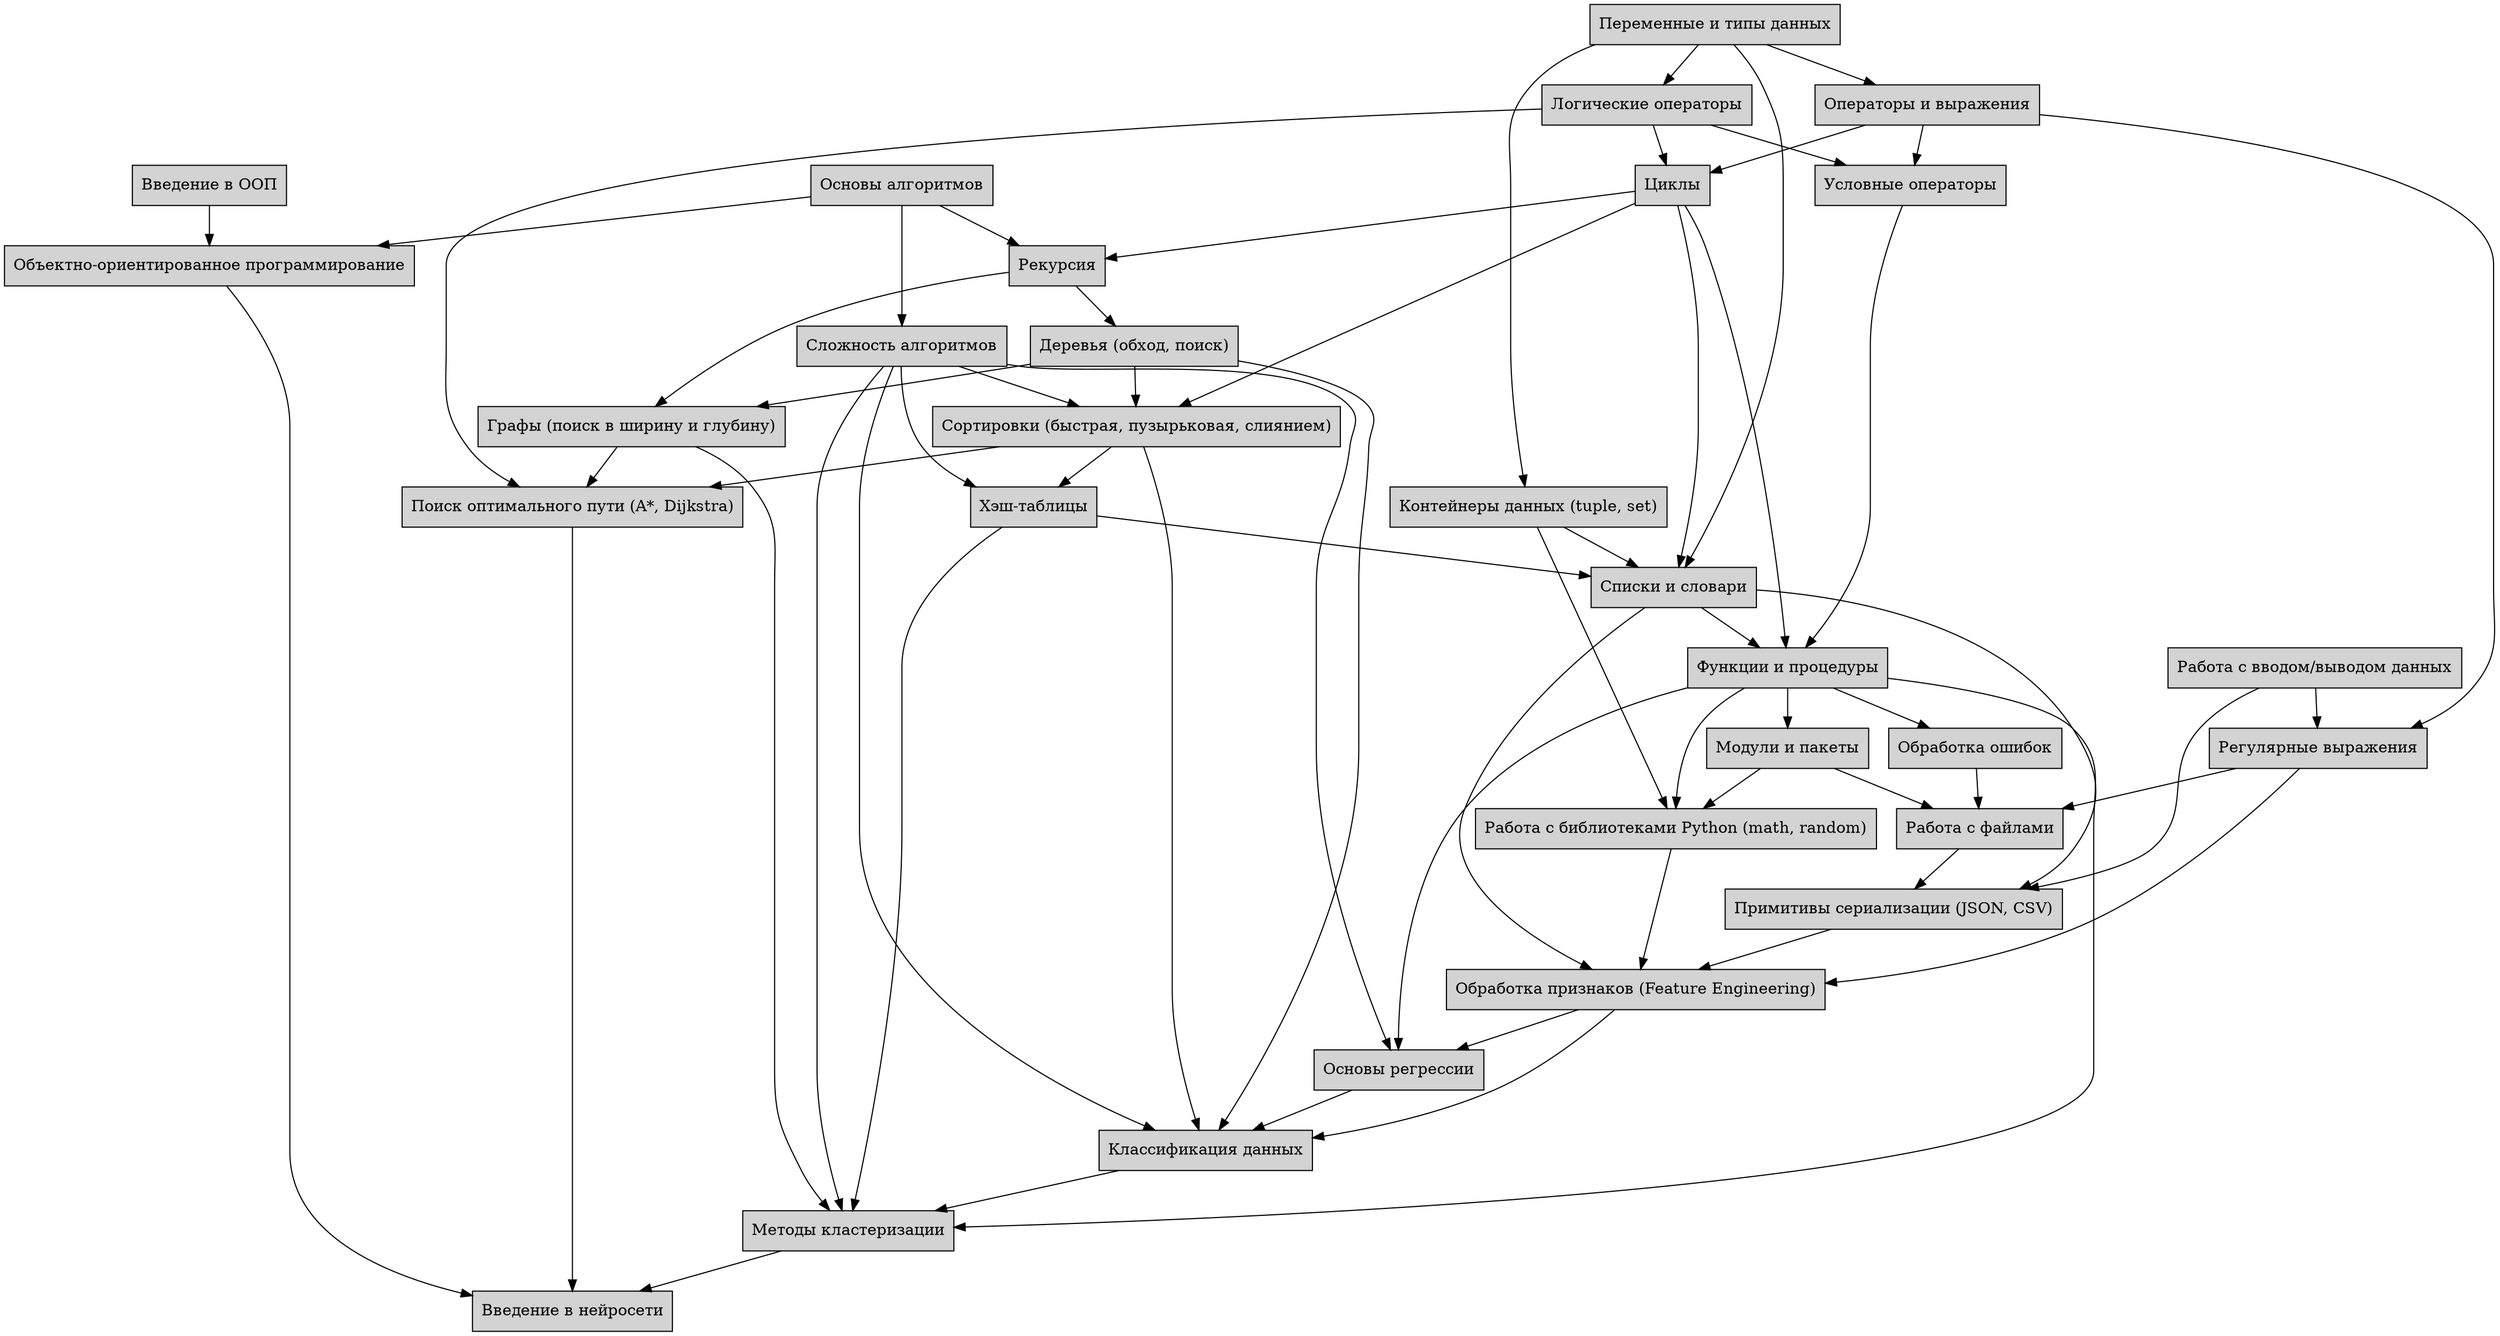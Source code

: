 digraph skills_graph {
  rankdir=TB;
  node [shape=box];
  11 [label="Введение в ООП", style="filled, color=lightblue"];
  29 [label="Введение в нейросети", style="filled, color=lightgray"];
  22 [label="Графы (поиск в ширину и глубину)", style="filled, color=lightgray"];
  21 [label="Деревья (обход, поиск)", style="filled, color=lightgray"];
  27 [label="Классификация данных", style="filled, color=lightgray"];
  18 [label="Контейнеры данных (tuple, set)", style="filled, color=lightgray"];
  9 [label="Логические операторы", style="filled, color=lightblue"];
  28 [label="Методы кластеризации", style="filled, color=lightgray"];
  7 [label="Модули и пакеты", style="filled, color=lightblue"];
  6 [label="Обработка ошибок", style="filled, color=lightblue"];
  30 [label="Обработка признаков (Feature Engineering)", style="filled, color=lightgray"];
  15 [label="Объектно-ориентированное программирование", style="filled, color=lightblue"];
  2 [label="Операторы и выражения", style="filled, color=lightblue"];
  12 [label="Основы алгоритмов", style="filled, color=lightblue"];
  26 [label="Основы регрессии", style="filled, color=lightgray"];
  1 [label="Переменные и типы данных", style="filled, color=lightblue"];
  25 [label="Поиск оптимального пути (A*, Dijkstra)", style="filled, color=lightgray"];
  17 [label="Примитивы сериализации (JSON, CSV)", style="filled, color=lightgray"];
  20 [label="Работа с библиотеками Python (math, random)", style="filled, color=lightgray"];
  16 [label="Работа с вводом/выводом данных", style="filled, color=lightgray"];
  8 [label="Работа с файлами", style="filled, color=lightblue"];
  19 [label="Регулярные выражения", style="filled, color=lightgray"];
  14 [label="Рекурсия", style="filled, color=lightblue"];
  13 [label="Сложность алгоритмов", style="filled, color=lightblue"];
  24 [label="Сортировки (быстрая, пузырьковая, слиянием)", style="filled, color=lightgray"];
  10 [label="Списки и словари", style="filled, color=lightblue"];
  3 [label="Условные операторы", style="filled, color=lightblue"];
  5 [label="Функции и процедуры", style="filled, color=lightblue"];
  23 [label="Хэш-таблицы", style="filled, color=lightgray"];
  4 [label="Циклы", style="filled, color=lightblue"];
  11 -> 15;
  22 -> 28;
  22 -> 25;
  21 -> 22;
  21 -> 27;
  21 -> 24;
  27 -> 28;
  18 -> 20;
  18 -> 10;
  9 -> 25;
  9 -> 3;
  9 -> 4;
  28 -> 29;
  7 -> 20;
  7 -> 8;
  6 -> 8;
  30 -> 27;
  30 -> 26;
  15 -> 29;
  2 -> 19;
  2 -> 3;
  2 -> 4;
  12 -> 15;
  12 -> 14;
  12 -> 13;
  26 -> 27;
  1 -> 18;
  1 -> 9;
  1 -> 2;
  1 -> 10;
  25 -> 29;
  17 -> 30;
  20 -> 30;
  16 -> 17;
  16 -> 19;
  8 -> 17;
  19 -> 30;
  19 -> 8;
  14 -> 22;
  14 -> 21;
  13 -> 27;
  13 -> 28;
  13 -> 26;
  13 -> 24;
  13 -> 23;
  24 -> 27;
  24 -> 25;
  24 -> 23;
  10 -> 30;
  10 -> 17;
  10 -> 5;
  3 -> 5;
  5 -> 28;
  5 -> 7;
  5 -> 6;
  5 -> 26;
  5 -> 20;
  23 -> 28;
  23 -> 10;
  4 -> 14;
  4 -> 24;
  4 -> 10;
  4 -> 5;
}